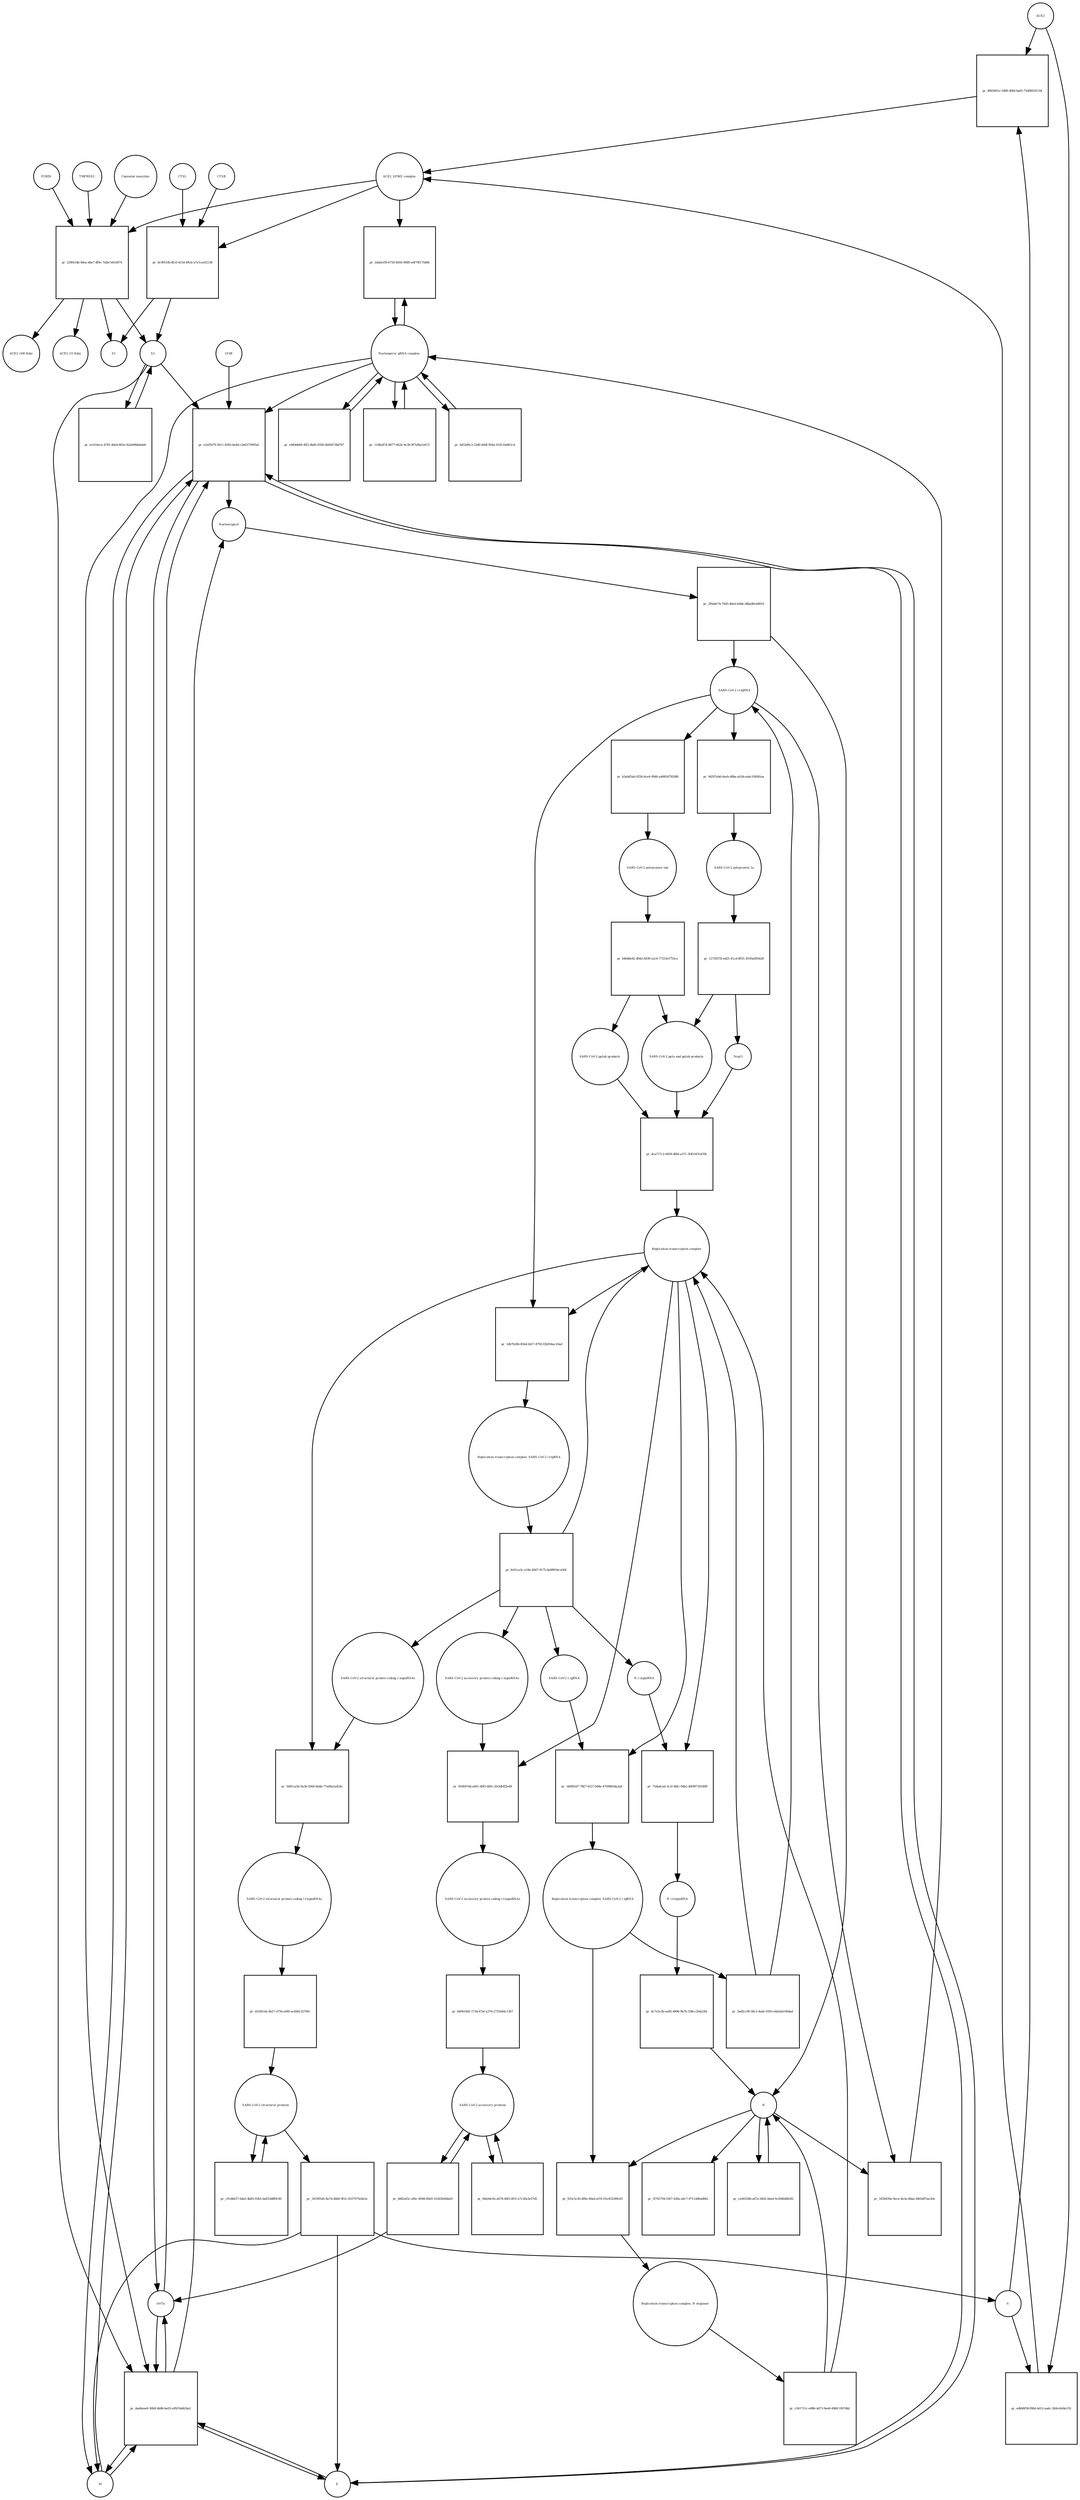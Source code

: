 strict digraph  {
ACE2 [annotation="", bipartite=0, cls=macromolecule, fontsize=4, label=ACE2, shape=circle];
"pr_8065601e-5480-4f8d-ba65-75df481811bf" [annotation="", bipartite=1, cls=process, fontsize=4, label="pr_8065601e-5480-4f8d-ba65-75df481811bf", shape=square];
"ACE2_SPIKE complex" [annotation="", bipartite=0, cls=complex, fontsize=4, label="ACE2_SPIKE complex", shape=circle];
S [annotation="", bipartite=0, cls="macromolecule multimer", fontsize=4, label=S, shape=circle];
"Nucleoporin_gRNA complex " [annotation="", bipartite=0, cls=complex, fontsize=4, label="Nucleoporin_gRNA complex ", shape=circle];
"pr_2da6a1f9-6750-4056-9689-a6f79f175d0b" [annotation="", bipartite=1, cls=process, fontsize=4, label="pr_2da6a1f9-6750-4056-9689-a6f79f175d0b", shape=square];
"pr_dc9051fb-4fc0-4154-89cb-a7e1ceef2138" [annotation="", bipartite=1, cls=process, fontsize=4, label="pr_dc9051fb-4fc0-4154-89cb-a7e1ceef2138", shape=square];
S2 [annotation="", bipartite=0, cls=macromolecule, fontsize=4, label=S2, shape=circle];
CTSB [annotation="", bipartite=0, cls=macromolecule, fontsize=4, label=CTSB, shape=circle];
CTSL [annotation="", bipartite=0, cls=macromolecule, fontsize=4, label=CTSL, shape=circle];
S1 [annotation="", bipartite=0, cls=macromolecule, fontsize=4, label=S1, shape=circle];
"pr_edb96f58-f80d-4d12-aa6c-2b9cefe8e155" [annotation="", bipartite=1, cls=process, fontsize=4, label="pr_edb96f58-f80d-4d12-aa6c-2b9cefe8e155", shape=square];
"pr_e2ef5079-5611-4585-be4d-c3e6375995af" [annotation="", bipartite=1, cls=process, fontsize=4, label="pr_e2ef5079-5611-4585-be4d-c3e6375995af", shape=square];
Nucleocapsid [annotation="", bipartite=0, cls=complex, fontsize=4, label=Nucleocapsid, shape=circle];
LY6E [annotation="", bipartite=0, cls=macromolecule, fontsize=4, label=LY6E, shape=circle];
Orf7a [annotation="", bipartite=0, cls=macromolecule, fontsize=4, label=Orf7a, shape=circle];
E [annotation="", bipartite=0, cls=macromolecule, fontsize=4, label=E, shape=circle];
M [annotation="", bipartite=0, cls=macromolecule, fontsize=4, label=M, shape=circle];
"pr_dad4eee8-36b9-4b9b-be03-a95f1bd624a1" [annotation="", bipartite=1, cls=process, fontsize=4, label="pr_dad4eee8-36b9-4b9b-be03-a95f1bd624a1", shape=square];
"pr_2f0a6e74-70d3-40ed-b5b6-28ba96cb8919" [annotation="", bipartite=1, cls=process, fontsize=4, label="pr_2f0a6e74-70d3-40ed-b5b6-28ba96cb8919", shape=square];
" SARS-CoV-2 (+)gRNA" [annotation="", bipartite=0, cls="nucleic acid feature", fontsize=4, label=" SARS-CoV-2 (+)gRNA", shape=circle];
N [annotation="", bipartite=0, cls="macromolecule multimer", fontsize=4, label=N, shape=circle];
"SARS-CoV-2 polyprotein 1ab" [annotation="", bipartite=0, cls=macromolecule, fontsize=4, label="SARS-CoV-2 polyprotein 1ab", shape=circle];
"pr_b4648e42-d042-4039-a2c6-77210cf755ce" [annotation="", bipartite=1, cls=process, fontsize=4, label="pr_b4648e42-d042-4039-a2c6-77210cf755ce", shape=square];
"SARS-CoV-2 pp1a and pp1ab products" [annotation="", bipartite=0, cls=complex, fontsize=4, label="SARS-CoV-2 pp1a and pp1ab products", shape=circle];
"SARS-CoV-2 pp1ab products" [annotation="", bipartite=0, cls=complex, fontsize=4, label="SARS-CoV-2 pp1ab products", shape=circle];
"SARS-CoV-2 polyprotein 1a" [annotation="", bipartite=0, cls=macromolecule, fontsize=4, label="SARS-CoV-2 polyprotein 1a", shape=circle];
"pr_1275037d-ed25-41cd-8f55-3f1f0a093428" [annotation="", bipartite=1, cls=process, fontsize=4, label="pr_1275037d-ed25-41cd-8f55-3f1f0a093428", shape=square];
Nsp11 [annotation="", bipartite=0, cls=macromolecule, fontsize=4, label=Nsp11, shape=circle];
"pr_e449db90-4ff2-4bd5-8180-4b0f4738d767" [annotation="", bipartite=1, cls=process, fontsize=4, label="pr_e449db90-4ff2-4bd5-8180-4b0f4738d767", shape=square];
"pr_11d0a874-8077-462a-9c3b-9f7ef8a1e672" [annotation="", bipartite=1, cls=process, fontsize=4, label="pr_11d0a874-8077-462a-9c3b-9f7ef8a1e672", shape=square];
"SARS-CoV-2 structural proteins" [annotation="", bipartite=0, cls=complex, fontsize=4, label="SARS-CoV-2 structural proteins", shape=circle];
"pr_341905d5-8a7d-4bb9-9f3c-6537975e8e2e" [annotation="", bipartite=1, cls=process, fontsize=4, label="pr_341905d5-8a7d-4bb9-9f3c-6537975e8e2e", shape=square];
"Replication transcription complex_SARS-CoV-2 (-)gRNA" [annotation="", bipartite=0, cls=complex, fontsize=4, label="Replication transcription complex_SARS-CoV-2 (-)gRNA", shape=circle];
"pr_925c5c43-6f8e-40ad-af19-01e452289c65" [annotation="", bipartite=1, cls=process, fontsize=4, label="pr_925c5c43-6f8e-40ad-af19-01e452289c65", shape=square];
"Replication transcription complex_N oligomer" [annotation="", bipartite=0, cls=complex, fontsize=4, label="Replication transcription complex_N oligomer", shape=circle];
"pr_5f765704-f267-428a-a8c7-9711dd9ad842" [annotation="", bipartite=1, cls=process, fontsize=4, label="pr_5f765704-f267-428a-a8c7-9711dd9ad842", shape=square];
"SARS-CoV-2 accessory proteins" [annotation="", bipartite=0, cls=complex, fontsize=4, label="SARS-CoV-2 accessory proteins", shape=circle];
"pr_84a0dc9a-a678-46f3-8f1f-a7c30a3e57d2" [annotation="", bipartite=1, cls=process, fontsize=4, label="pr_84a0dc9a-a678-46f3-8f1f-a7c30a3e57d2", shape=square];
"pr_c91db637-6da5-4b83-93b3-ba833d8f9c80" [annotation="", bipartite=1, cls=process, fontsize=4, label="pr_c91db637-6da5-4b83-93b3-ba833d8f9c80", shape=square];
"pr_c561711c-e886-4d73-9ee8-696fc1f67db2" [annotation="", bipartite=1, cls=process, fontsize=4, label="pr_c561711c-e886-4d73-9ee8-696fc1f67db2", shape=square];
"Replication transcription complex" [annotation="", bipartite=0, cls=complex, fontsize=4, label="Replication transcription complex", shape=circle];
"pr_ce46558b-a67a-4442-bbe4-fe3046d6b5f2" [annotation="", bipartite=1, cls=process, fontsize=4, label="pr_ce46558b-a67a-4442-bbe4-fe3046d6b5f2", shape=square];
"pr_dca717c2-0659-4fb0-a371-3f45347e435b" [annotation="", bipartite=1, cls=process, fontsize=4, label="pr_dca717c2-0659-4fb0-a371-3f45347e435b", shape=square];
"SARS-CoV-2 accessory protein coding (-)sgmRNAs" [annotation="", bipartite=0, cls=complex, fontsize=4, label="SARS-CoV-2 accessory protein coding (-)sgmRNAs", shape=circle];
"pr_9166474d-e661-49f5-bfd1-20cbff4f2e48" [annotation="", bipartite=1, cls=process, fontsize=4, label="pr_9166474d-e661-49f5-bfd1-20cbff4f2e48", shape=square];
"SARS-CoV-2 accessory protein coding (+)sgmRNAs" [annotation="", bipartite=0, cls=complex, fontsize=4, label="SARS-CoV-2 accessory protein coding (+)sgmRNAs", shape=circle];
"SARS-CoV-2 structural protein coding (-)sgmRNAs" [annotation="", bipartite=0, cls=complex, fontsize=4, label="SARS-CoV-2 structural protein coding (-)sgmRNAs", shape=circle];
"pr_5081ca5b-9a36-4366-8ebb-77a66a2a424c" [annotation="", bipartite=1, cls=process, fontsize=4, label="pr_5081ca5b-9a36-4366-8ebb-77a66a2a424c", shape=square];
"SARS-CoV-2 structural protein coding (+)sgmRNAs" [annotation="", bipartite=0, cls=complex, fontsize=4, label="SARS-CoV-2 structural protein coding (+)sgmRNAs", shape=circle];
"N (-)sgmRNA" [annotation="", bipartite=0, cls="nucleic acid feature", fontsize=4, label="N (-)sgmRNA", shape=circle];
"pr_75dadced-3c1f-4bfc-94b2-4009f7301808" [annotation="", bipartite=1, cls=process, fontsize=4, label="pr_75dadced-3c1f-4bfc-94b2-4009f7301808", shape=square];
"N (+)sgmRNA" [annotation="", bipartite=0, cls="nucleic acid feature", fontsize=4, label="N (+)sgmRNA", shape=circle];
"pr_dc7e5c2b-ea85-4996-9b7b-338cc2fda244" [annotation="", bipartite=1, cls=process, fontsize=4, label="pr_dc7e5c2b-ea85-4996-9b7b-338cc2fda244", shape=square];
"Replication transcription complex_SARS-CoV-2 (+)gRNA" [annotation="", bipartite=0, cls=complex, fontsize=4, label="Replication transcription complex_SARS-CoV-2 (+)gRNA", shape=circle];
"pr_fe01ca3c-a18a-4947-8175-ba98934ca564" [annotation="", bipartite=1, cls=process, fontsize=4, label="pr_fe01ca3c-a18a-4947-8175-ba98934ca564", shape=square];
" SARS-CoV-2 (-)gRNA" [annotation="", bipartite=0, cls="nucleic acid feature", fontsize=4, label=" SARS-CoV-2 (-)gRNA", shape=circle];
"pr_94297eb6-6eeb-48be-a03d-eabc10f6b5aa" [annotation="", bipartite=1, cls=process, fontsize=4, label="pr_94297eb6-6eeb-48be-a03d-eabc10f6b5aa", shape=square];
"pr_b3e6d5ab-9256-4ce4-9946-a4685d792086" [annotation="", bipartite=1, cls=process, fontsize=4, label="pr_b3e6d5ab-9256-4ce4-9946-a4685d792086", shape=square];
"pr_840410d3-173d-47ef-a376-2725444c1367" [annotation="", bipartite=1, cls=process, fontsize=4, label="pr_840410d3-173d-47ef-a376-2725444c1367", shape=square];
"pr_d102fcda-4b27-475b-a06f-ec6d4132769c" [annotation="", bipartite=1, cls=process, fontsize=4, label="pr_d102fcda-4b27-475b-a06f-ec6d4132769c", shape=square];
"pr_346f65d7-7667-4527-b94e-67099b58a3a6" [annotation="", bipartite=1, cls=process, fontsize=4, label="pr_346f65d7-7667-4527-b94e-67099b58a3a6", shape=square];
"pr_1658439a-9ece-4e3a-8dae-fd65d97ae3eb" [annotation="", bipartite=1, cls=process, fontsize=4, label="pr_1658439a-9ece-4e3a-8dae-fd65d97ae3eb", shape=square];
"pr_6452d9c3-22d6-44df-954a-91d11bd4f1c4" [annotation="", bipartite=1, cls=process, fontsize=4, label="pr_6452d9c3-22d6-44df-954a-91d11bd4f1c4", shape=square];
"pr_4842af2c-af6c-4948-89a9-163d3fe8da63" [annotation="", bipartite=1, cls=process, fontsize=4, label="pr_4842af2c-af6c-4948-89a9-163d3fe8da63", shape=square];
"pr_229f414b-9dea-4be7-8f9c-7a8a7e81d974" [annotation="", bipartite=1, cls=process, fontsize=4, label="pr_229f414b-9dea-4be7-8f9c-7a8a7e81d974", shape=square];
FURIN [annotation="", bipartite=0, cls=macromolecule, fontsize=4, label=FURIN, shape=circle];
TMPRSS2 [annotation="", bipartite=0, cls=macromolecule, fontsize=4, label=TMPRSS2, shape=circle];
"Camostat mesylate" [annotation="urn_miriam_pubchem.compound_2536", bipartite=0, cls="simple chemical", fontsize=4, label="Camostat mesylate", shape=circle];
"ACE2 (100 Kda)" [annotation="", bipartite=0, cls=macromolecule, fontsize=4, label="ACE2 (100 Kda)", shape=circle];
"ACE2 (15 Kda)" [annotation="", bipartite=0, cls=macromolecule, fontsize=4, label="ACE2 (15 Kda)", shape=circle];
"pr_ec014ece-4781-40ed-803a-82ab98da6ab0" [annotation="", bipartite=1, cls=process, fontsize=4, label="pr_ec014ece-4781-40ed-803a-82ab98da6ab0", shape=square];
"pr_1db7b20b-85b4-4417-8792-f2b954ac10ad" [annotation="", bipartite=1, cls=process, fontsize=4, label="pr_1db7b20b-85b4-4417-8792-f2b954ac10ad", shape=square];
"pr_5ad2ccf8-58c3-4ade-9393-e6a0ab106dad" [annotation="", bipartite=1, cls=process, fontsize=4, label="pr_5ad2ccf8-58c3-4ade-9393-e6a0ab106dad", shape=square];
ACE2 -> "pr_8065601e-5480-4f8d-ba65-75df481811bf"  [annotation="", interaction_type=consumption];
ACE2 -> "pr_edb96f58-f80d-4d12-aa6c-2b9cefe8e155"  [annotation="", interaction_type=consumption];
"pr_8065601e-5480-4f8d-ba65-75df481811bf" -> "ACE2_SPIKE complex"  [annotation="", interaction_type=production];
"ACE2_SPIKE complex" -> "pr_2da6a1f9-6750-4056-9689-a6f79f175d0b"  [annotation="urn_miriam_pubmed_32142651|urn_miriam_pubmed_32094589", interaction_type=stimulation];
"ACE2_SPIKE complex" -> "pr_dc9051fb-4fc0-4154-89cb-a7e1ceef2138"  [annotation="", interaction_type=consumption];
"ACE2_SPIKE complex" -> "pr_229f414b-9dea-4be7-8f9c-7a8a7e81d974"  [annotation="", interaction_type=consumption];
S -> "pr_8065601e-5480-4f8d-ba65-75df481811bf"  [annotation="", interaction_type=consumption];
S -> "pr_edb96f58-f80d-4d12-aa6c-2b9cefe8e155"  [annotation="", interaction_type=consumption];
"Nucleoporin_gRNA complex " -> "pr_2da6a1f9-6750-4056-9689-a6f79f175d0b"  [annotation="", interaction_type=consumption];
"Nucleoporin_gRNA complex " -> "pr_e2ef5079-5611-4585-be4d-c3e6375995af"  [annotation="", interaction_type=consumption];
"Nucleoporin_gRNA complex " -> "pr_dad4eee8-36b9-4b9b-be03-a95f1bd624a1"  [annotation="", interaction_type=consumption];
"Nucleoporin_gRNA complex " -> "pr_e449db90-4ff2-4bd5-8180-4b0f4738d767"  [annotation="", interaction_type=consumption];
"Nucleoporin_gRNA complex " -> "pr_11d0a874-8077-462a-9c3b-9f7ef8a1e672"  [annotation="", interaction_type=consumption];
"Nucleoporin_gRNA complex " -> "pr_6452d9c3-22d6-44df-954a-91d11bd4f1c4"  [annotation="", interaction_type=consumption];
"pr_2da6a1f9-6750-4056-9689-a6f79f175d0b" -> "Nucleoporin_gRNA complex "  [annotation="", interaction_type=production];
"pr_dc9051fb-4fc0-4154-89cb-a7e1ceef2138" -> S2  [annotation="", interaction_type=production];
"pr_dc9051fb-4fc0-4154-89cb-a7e1ceef2138" -> S1  [annotation="", interaction_type=production];
S2 -> "pr_e2ef5079-5611-4585-be4d-c3e6375995af"  [annotation="urn_miriam_doi_10.1101%2F2020.03.05.979260|urn_miriam_doi_10.1101%2F2020.04.02.021469", interaction_type=stimulation];
S2 -> "pr_dad4eee8-36b9-4b9b-be03-a95f1bd624a1"  [annotation="", interaction_type=stimulation];
S2 -> "pr_ec014ece-4781-40ed-803a-82ab98da6ab0"  [annotation="", interaction_type=consumption];
CTSB -> "pr_dc9051fb-4fc0-4154-89cb-a7e1ceef2138"  [annotation=urn_miriam_pubmed_32142651, interaction_type=catalysis];
CTSL -> "pr_dc9051fb-4fc0-4154-89cb-a7e1ceef2138"  [annotation=urn_miriam_pubmed_32142651, interaction_type=catalysis];
"pr_edb96f58-f80d-4d12-aa6c-2b9cefe8e155" -> "ACE2_SPIKE complex"  [annotation="", interaction_type=production];
"pr_e2ef5079-5611-4585-be4d-c3e6375995af" -> Nucleocapsid  [annotation="", interaction_type=production];
"pr_e2ef5079-5611-4585-be4d-c3e6375995af" -> Orf7a  [annotation="", interaction_type=production];
"pr_e2ef5079-5611-4585-be4d-c3e6375995af" -> E  [annotation="", interaction_type=production];
"pr_e2ef5079-5611-4585-be4d-c3e6375995af" -> M  [annotation="", interaction_type=production];
Nucleocapsid -> "pr_2f0a6e74-70d3-40ed-b5b6-28ba96cb8919"  [annotation="", interaction_type=consumption];
LY6E -> "pr_e2ef5079-5611-4585-be4d-c3e6375995af"  [annotation="urn_miriam_doi_10.1101%2F2020.03.05.979260|urn_miriam_doi_10.1101%2F2020.04.02.021469", interaction_type=inhibition];
Orf7a -> "pr_e2ef5079-5611-4585-be4d-c3e6375995af"  [annotation="", interaction_type=consumption];
Orf7a -> "pr_dad4eee8-36b9-4b9b-be03-a95f1bd624a1"  [annotation="", interaction_type=consumption];
E -> "pr_e2ef5079-5611-4585-be4d-c3e6375995af"  [annotation="", interaction_type=consumption];
E -> "pr_dad4eee8-36b9-4b9b-be03-a95f1bd624a1"  [annotation="", interaction_type=consumption];
M -> "pr_e2ef5079-5611-4585-be4d-c3e6375995af"  [annotation="", interaction_type=consumption];
M -> "pr_dad4eee8-36b9-4b9b-be03-a95f1bd624a1"  [annotation="", interaction_type=consumption];
"pr_dad4eee8-36b9-4b9b-be03-a95f1bd624a1" -> Nucleocapsid  [annotation="", interaction_type=production];
"pr_dad4eee8-36b9-4b9b-be03-a95f1bd624a1" -> E  [annotation="", interaction_type=production];
"pr_dad4eee8-36b9-4b9b-be03-a95f1bd624a1" -> M  [annotation="", interaction_type=production];
"pr_dad4eee8-36b9-4b9b-be03-a95f1bd624a1" -> Orf7a  [annotation="", interaction_type=production];
"pr_2f0a6e74-70d3-40ed-b5b6-28ba96cb8919" -> " SARS-CoV-2 (+)gRNA"  [annotation="", interaction_type=production];
"pr_2f0a6e74-70d3-40ed-b5b6-28ba96cb8919" -> N  [annotation="", interaction_type=production];
" SARS-CoV-2 (+)gRNA" -> "pr_94297eb6-6eeb-48be-a03d-eabc10f6b5aa"  [annotation="", interaction_type=consumption];
" SARS-CoV-2 (+)gRNA" -> "pr_b3e6d5ab-9256-4ce4-9946-a4685d792086"  [annotation="", interaction_type=consumption];
" SARS-CoV-2 (+)gRNA" -> "pr_1658439a-9ece-4e3a-8dae-fd65d97ae3eb"  [annotation="", interaction_type=consumption];
" SARS-CoV-2 (+)gRNA" -> "pr_1db7b20b-85b4-4417-8792-f2b954ac10ad"  [annotation="", interaction_type=consumption];
N -> "pr_925c5c43-6f8e-40ad-af19-01e452289c65"  [annotation="", interaction_type=consumption];
N -> "pr_5f765704-f267-428a-a8c7-9711dd9ad842"  [annotation="", interaction_type=consumption];
N -> "pr_ce46558b-a67a-4442-bbe4-fe3046d6b5f2"  [annotation="", interaction_type=consumption];
N -> "pr_1658439a-9ece-4e3a-8dae-fd65d97ae3eb"  [annotation="", interaction_type=consumption];
"SARS-CoV-2 polyprotein 1ab" -> "pr_b4648e42-d042-4039-a2c6-77210cf755ce"  [annotation=urn_miriam_pubmed_31226023, interaction_type=catalysis];
"pr_b4648e42-d042-4039-a2c6-77210cf755ce" -> "SARS-CoV-2 pp1a and pp1ab products"  [annotation="", interaction_type=production];
"pr_b4648e42-d042-4039-a2c6-77210cf755ce" -> "SARS-CoV-2 pp1ab products"  [annotation="", interaction_type=production];
"SARS-CoV-2 pp1a and pp1ab products" -> "pr_dca717c2-0659-4fb0-a371-3f45347e435b"  [annotation="", interaction_type=consumption];
"SARS-CoV-2 pp1ab products" -> "pr_dca717c2-0659-4fb0-a371-3f45347e435b"  [annotation="", interaction_type=consumption];
"SARS-CoV-2 polyprotein 1a" -> "pr_1275037d-ed25-41cd-8f55-3f1f0a093428"  [annotation=urn_miriam_pubmed_31226023, interaction_type=catalysis];
"pr_1275037d-ed25-41cd-8f55-3f1f0a093428" -> "SARS-CoV-2 pp1a and pp1ab products"  [annotation="", interaction_type=production];
"pr_1275037d-ed25-41cd-8f55-3f1f0a093428" -> Nsp11  [annotation="", interaction_type=production];
Nsp11 -> "pr_dca717c2-0659-4fb0-a371-3f45347e435b"  [annotation="", interaction_type=consumption];
"pr_e449db90-4ff2-4bd5-8180-4b0f4738d767" -> "Nucleoporin_gRNA complex "  [annotation="", interaction_type=production];
"pr_11d0a874-8077-462a-9c3b-9f7ef8a1e672" -> "Nucleoporin_gRNA complex "  [annotation="", interaction_type=production];
"SARS-CoV-2 structural proteins" -> "pr_341905d5-8a7d-4bb9-9f3c-6537975e8e2e"  [annotation="", interaction_type=consumption];
"SARS-CoV-2 structural proteins" -> "pr_c91db637-6da5-4b83-93b3-ba833d8f9c80"  [annotation="", interaction_type=consumption];
"pr_341905d5-8a7d-4bb9-9f3c-6537975e8e2e" -> M  [annotation="", interaction_type=production];
"pr_341905d5-8a7d-4bb9-9f3c-6537975e8e2e" -> E  [annotation="", interaction_type=production];
"pr_341905d5-8a7d-4bb9-9f3c-6537975e8e2e" -> S  [annotation="", interaction_type=production];
"Replication transcription complex_SARS-CoV-2 (-)gRNA" -> "pr_925c5c43-6f8e-40ad-af19-01e452289c65"  [annotation="", interaction_type=consumption];
"Replication transcription complex_SARS-CoV-2 (-)gRNA" -> "pr_5ad2ccf8-58c3-4ade-9393-e6a0ab106dad"  [annotation="", interaction_type=consumption];
"pr_925c5c43-6f8e-40ad-af19-01e452289c65" -> "Replication transcription complex_N oligomer"  [annotation="", interaction_type=production];
"Replication transcription complex_N oligomer" -> "pr_c561711c-e886-4d73-9ee8-696fc1f67db2"  [annotation="", interaction_type=consumption];
"SARS-CoV-2 accessory proteins" -> "pr_84a0dc9a-a678-46f3-8f1f-a7c30a3e57d2"  [annotation="", interaction_type=consumption];
"SARS-CoV-2 accessory proteins" -> "pr_4842af2c-af6c-4948-89a9-163d3fe8da63"  [annotation="", interaction_type=consumption];
"pr_84a0dc9a-a678-46f3-8f1f-a7c30a3e57d2" -> "SARS-CoV-2 accessory proteins"  [annotation="", interaction_type=production];
"pr_c91db637-6da5-4b83-93b3-ba833d8f9c80" -> "SARS-CoV-2 structural proteins"  [annotation="", interaction_type=production];
"pr_c561711c-e886-4d73-9ee8-696fc1f67db2" -> "Replication transcription complex"  [annotation="", interaction_type=production];
"pr_c561711c-e886-4d73-9ee8-696fc1f67db2" -> N  [annotation="", interaction_type=production];
"Replication transcription complex" -> "pr_9166474d-e661-49f5-bfd1-20cbff4f2e48"  [annotation="", interaction_type="necessary stimulation"];
"Replication transcription complex" -> "pr_5081ca5b-9a36-4366-8ebb-77a66a2a424c"  [annotation="", interaction_type="necessary stimulation"];
"Replication transcription complex" -> "pr_75dadced-3c1f-4bfc-94b2-4009f7301808"  [annotation="", interaction_type="necessary stimulation"];
"Replication transcription complex" -> "pr_346f65d7-7667-4527-b94e-67099b58a3a6"  [annotation="", interaction_type=consumption];
"Replication transcription complex" -> "pr_1db7b20b-85b4-4417-8792-f2b954ac10ad"  [annotation="", interaction_type=consumption];
"pr_ce46558b-a67a-4442-bbe4-fe3046d6b5f2" -> N  [annotation="", interaction_type=production];
"pr_dca717c2-0659-4fb0-a371-3f45347e435b" -> "Replication transcription complex"  [annotation="", interaction_type=production];
"SARS-CoV-2 accessory protein coding (-)sgmRNAs" -> "pr_9166474d-e661-49f5-bfd1-20cbff4f2e48"  [annotation="", interaction_type=consumption];
"pr_9166474d-e661-49f5-bfd1-20cbff4f2e48" -> "SARS-CoV-2 accessory protein coding (+)sgmRNAs"  [annotation="", interaction_type=production];
"SARS-CoV-2 accessory protein coding (+)sgmRNAs" -> "pr_840410d3-173d-47ef-a376-2725444c1367"  [annotation="", interaction_type=consumption];
"SARS-CoV-2 structural protein coding (-)sgmRNAs" -> "pr_5081ca5b-9a36-4366-8ebb-77a66a2a424c"  [annotation="", interaction_type=consumption];
"pr_5081ca5b-9a36-4366-8ebb-77a66a2a424c" -> "SARS-CoV-2 structural protein coding (+)sgmRNAs"  [annotation="", interaction_type=production];
"SARS-CoV-2 structural protein coding (+)sgmRNAs" -> "pr_d102fcda-4b27-475b-a06f-ec6d4132769c"  [annotation="", interaction_type=consumption];
"N (-)sgmRNA" -> "pr_75dadced-3c1f-4bfc-94b2-4009f7301808"  [annotation="", interaction_type=consumption];
"pr_75dadced-3c1f-4bfc-94b2-4009f7301808" -> "N (+)sgmRNA"  [annotation="", interaction_type=production];
"N (+)sgmRNA" -> "pr_dc7e5c2b-ea85-4996-9b7b-338cc2fda244"  [annotation="", interaction_type=consumption];
"pr_dc7e5c2b-ea85-4996-9b7b-338cc2fda244" -> N  [annotation="", interaction_type=production];
"Replication transcription complex_SARS-CoV-2 (+)gRNA" -> "pr_fe01ca3c-a18a-4947-8175-ba98934ca564"  [annotation="", interaction_type=consumption];
"pr_fe01ca3c-a18a-4947-8175-ba98934ca564" -> " SARS-CoV-2 (-)gRNA"  [annotation="", interaction_type=production];
"pr_fe01ca3c-a18a-4947-8175-ba98934ca564" -> "SARS-CoV-2 accessory protein coding (-)sgmRNAs"  [annotation="", interaction_type=production];
"pr_fe01ca3c-a18a-4947-8175-ba98934ca564" -> "SARS-CoV-2 structural protein coding (-)sgmRNAs"  [annotation="", interaction_type=production];
"pr_fe01ca3c-a18a-4947-8175-ba98934ca564" -> "N (-)sgmRNA"  [annotation="", interaction_type=production];
"pr_fe01ca3c-a18a-4947-8175-ba98934ca564" -> "Replication transcription complex"  [annotation="", interaction_type=production];
" SARS-CoV-2 (-)gRNA" -> "pr_346f65d7-7667-4527-b94e-67099b58a3a6"  [annotation="", interaction_type=consumption];
"pr_94297eb6-6eeb-48be-a03d-eabc10f6b5aa" -> "SARS-CoV-2 polyprotein 1a"  [annotation="", interaction_type=production];
"pr_b3e6d5ab-9256-4ce4-9946-a4685d792086" -> "SARS-CoV-2 polyprotein 1ab"  [annotation="", interaction_type=production];
"pr_840410d3-173d-47ef-a376-2725444c1367" -> "SARS-CoV-2 accessory proteins"  [annotation="", interaction_type=production];
"pr_d102fcda-4b27-475b-a06f-ec6d4132769c" -> "SARS-CoV-2 structural proteins"  [annotation="", interaction_type=production];
"pr_346f65d7-7667-4527-b94e-67099b58a3a6" -> "Replication transcription complex_SARS-CoV-2 (-)gRNA"  [annotation="", interaction_type=production];
"pr_1658439a-9ece-4e3a-8dae-fd65d97ae3eb" -> "Nucleoporin_gRNA complex "  [annotation="", interaction_type=production];
"pr_6452d9c3-22d6-44df-954a-91d11bd4f1c4" -> "Nucleoporin_gRNA complex "  [annotation="", interaction_type=production];
"pr_4842af2c-af6c-4948-89a9-163d3fe8da63" -> "SARS-CoV-2 accessory proteins"  [annotation="", interaction_type=production];
"pr_4842af2c-af6c-4948-89a9-163d3fe8da63" -> Orf7a  [annotation="", interaction_type=production];
"pr_229f414b-9dea-4be7-8f9c-7a8a7e81d974" -> S2  [annotation="", interaction_type=production];
"pr_229f414b-9dea-4be7-8f9c-7a8a7e81d974" -> "ACE2 (100 Kda)"  [annotation="", interaction_type=production];
"pr_229f414b-9dea-4be7-8f9c-7a8a7e81d974" -> S1  [annotation="", interaction_type=production];
"pr_229f414b-9dea-4be7-8f9c-7a8a7e81d974" -> "ACE2 (15 Kda)"  [annotation="", interaction_type=production];
FURIN -> "pr_229f414b-9dea-4be7-8f9c-7a8a7e81d974"  [annotation="", interaction_type=catalysis];
TMPRSS2 -> "pr_229f414b-9dea-4be7-8f9c-7a8a7e81d974"  [annotation="", interaction_type=catalysis];
"Camostat mesylate" -> "pr_229f414b-9dea-4be7-8f9c-7a8a7e81d974"  [annotation="", interaction_type=inhibition];
"pr_ec014ece-4781-40ed-803a-82ab98da6ab0" -> S2  [annotation="", interaction_type=production];
"pr_1db7b20b-85b4-4417-8792-f2b954ac10ad" -> "Replication transcription complex_SARS-CoV-2 (+)gRNA"  [annotation="", interaction_type=production];
"pr_5ad2ccf8-58c3-4ade-9393-e6a0ab106dad" -> " SARS-CoV-2 (+)gRNA"  [annotation="", interaction_type=production];
"pr_5ad2ccf8-58c3-4ade-9393-e6a0ab106dad" -> "Replication transcription complex"  [annotation="", interaction_type=production];
}
